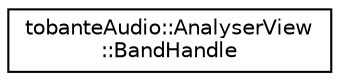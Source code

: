 digraph "Graphical Class Hierarchy"
{
  edge [fontname="Helvetica",fontsize="10",labelfontname="Helvetica",labelfontsize="10"];
  node [fontname="Helvetica",fontsize="10",shape=record];
  rankdir="LR";
  Node0 [label="tobanteAudio::AnalyserView\l::BandHandle",height=0.2,width=0.4,color="black", fillcolor="white", style="filled",URL="$structtobanteAudio_1_1AnalyserView_1_1BandHandle.html",tooltip="Model for a band handle (graber, click point). "];
}
